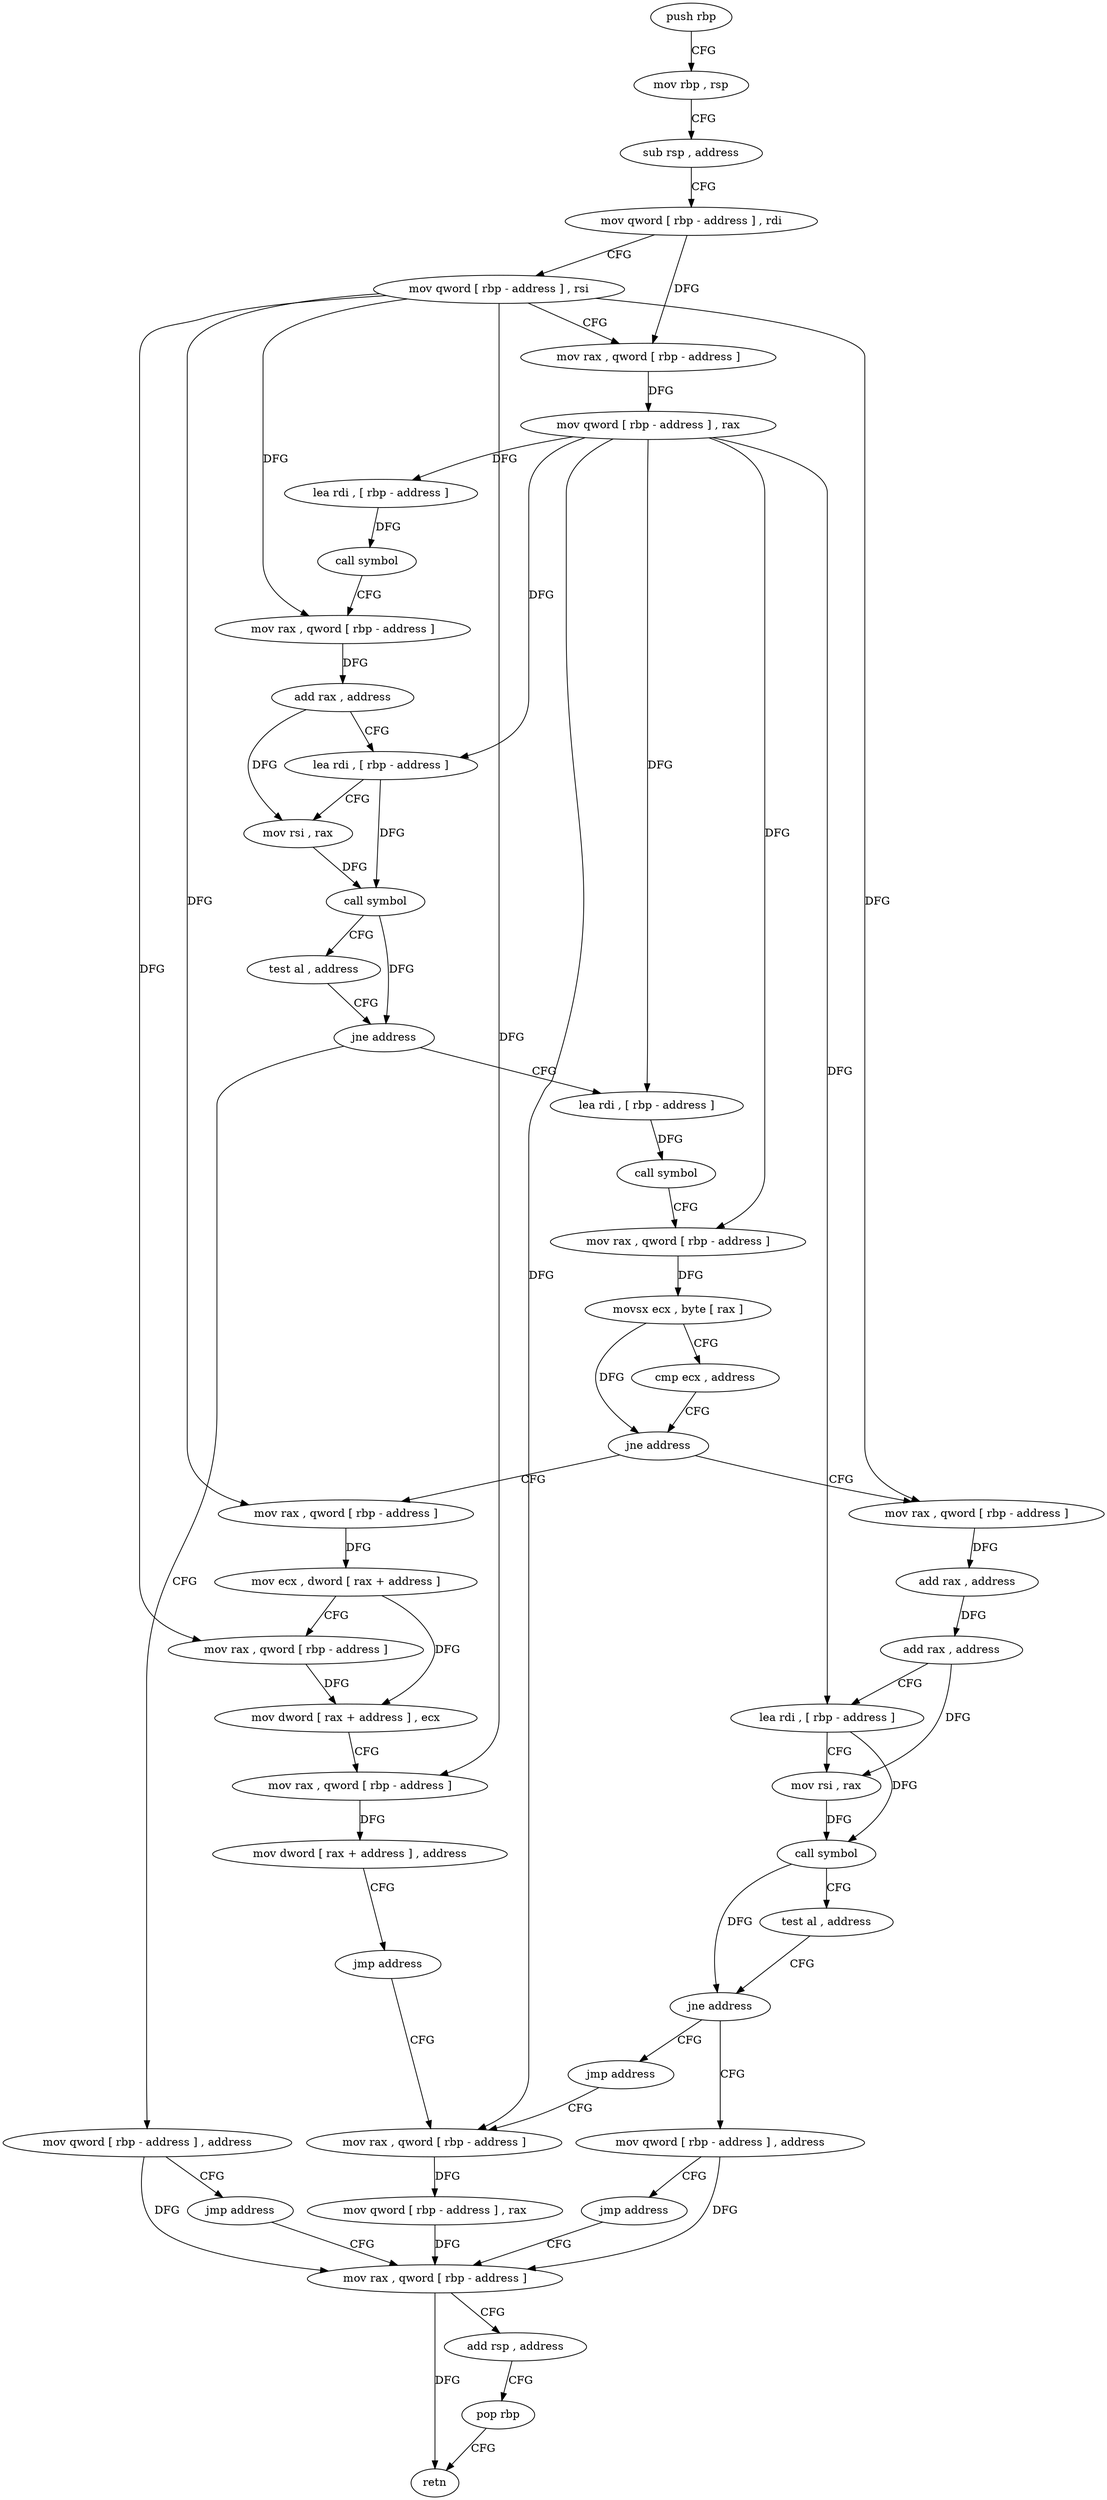 digraph "func" {
"182688" [label = "push rbp" ]
"182689" [label = "mov rbp , rsp" ]
"182692" [label = "sub rsp , address" ]
"182696" [label = "mov qword [ rbp - address ] , rdi" ]
"182700" [label = "mov qword [ rbp - address ] , rsi" ]
"182704" [label = "mov rax , qword [ rbp - address ]" ]
"182708" [label = "mov qword [ rbp - address ] , rax" ]
"182712" [label = "lea rdi , [ rbp - address ]" ]
"182716" [label = "call symbol" ]
"182721" [label = "mov rax , qword [ rbp - address ]" ]
"182725" [label = "add rax , address" ]
"182731" [label = "lea rdi , [ rbp - address ]" ]
"182735" [label = "mov rsi , rax" ]
"182738" [label = "call symbol" ]
"182743" [label = "test al , address" ]
"182745" [label = "jne address" ]
"182764" [label = "lea rdi , [ rbp - address ]" ]
"182751" [label = "mov qword [ rbp - address ] , address" ]
"182768" [label = "call symbol" ]
"182773" [label = "mov rax , qword [ rbp - address ]" ]
"182777" [label = "movsx ecx , byte [ rax ]" ]
"182780" [label = "cmp ecx , address" ]
"182783" [label = "jne address" ]
"182819" [label = "mov rax , qword [ rbp - address ]" ]
"182789" [label = "mov rax , qword [ rbp - address ]" ]
"182759" [label = "jmp address" ]
"182881" [label = "mov rax , qword [ rbp - address ]" ]
"182823" [label = "add rax , address" ]
"182829" [label = "add rax , address" ]
"182835" [label = "lea rdi , [ rbp - address ]" ]
"182839" [label = "mov rsi , rax" ]
"182842" [label = "call symbol" ]
"182847" [label = "test al , address" ]
"182849" [label = "jne address" ]
"182868" [label = "jmp address" ]
"182855" [label = "mov qword [ rbp - address ] , address" ]
"182793" [label = "mov ecx , dword [ rax + address ]" ]
"182796" [label = "mov rax , qword [ rbp - address ]" ]
"182800" [label = "mov dword [ rax + address ] , ecx" ]
"182803" [label = "mov rax , qword [ rbp - address ]" ]
"182807" [label = "mov dword [ rax + address ] , address" ]
"182814" [label = "jmp address" ]
"182873" [label = "mov rax , qword [ rbp - address ]" ]
"182885" [label = "add rsp , address" ]
"182889" [label = "pop rbp" ]
"182890" [label = "retn" ]
"182863" [label = "jmp address" ]
"182877" [label = "mov qword [ rbp - address ] , rax" ]
"182688" -> "182689" [ label = "CFG" ]
"182689" -> "182692" [ label = "CFG" ]
"182692" -> "182696" [ label = "CFG" ]
"182696" -> "182700" [ label = "CFG" ]
"182696" -> "182704" [ label = "DFG" ]
"182700" -> "182704" [ label = "CFG" ]
"182700" -> "182721" [ label = "DFG" ]
"182700" -> "182819" [ label = "DFG" ]
"182700" -> "182789" [ label = "DFG" ]
"182700" -> "182796" [ label = "DFG" ]
"182700" -> "182803" [ label = "DFG" ]
"182704" -> "182708" [ label = "DFG" ]
"182708" -> "182712" [ label = "DFG" ]
"182708" -> "182773" [ label = "DFG" ]
"182708" -> "182873" [ label = "DFG" ]
"182708" -> "182731" [ label = "DFG" ]
"182708" -> "182764" [ label = "DFG" ]
"182708" -> "182835" [ label = "DFG" ]
"182712" -> "182716" [ label = "DFG" ]
"182716" -> "182721" [ label = "CFG" ]
"182721" -> "182725" [ label = "DFG" ]
"182725" -> "182731" [ label = "CFG" ]
"182725" -> "182735" [ label = "DFG" ]
"182731" -> "182735" [ label = "CFG" ]
"182731" -> "182738" [ label = "DFG" ]
"182735" -> "182738" [ label = "DFG" ]
"182738" -> "182743" [ label = "CFG" ]
"182738" -> "182745" [ label = "DFG" ]
"182743" -> "182745" [ label = "CFG" ]
"182745" -> "182764" [ label = "CFG" ]
"182745" -> "182751" [ label = "CFG" ]
"182764" -> "182768" [ label = "DFG" ]
"182751" -> "182759" [ label = "CFG" ]
"182751" -> "182881" [ label = "DFG" ]
"182768" -> "182773" [ label = "CFG" ]
"182773" -> "182777" [ label = "DFG" ]
"182777" -> "182780" [ label = "CFG" ]
"182777" -> "182783" [ label = "DFG" ]
"182780" -> "182783" [ label = "CFG" ]
"182783" -> "182819" [ label = "CFG" ]
"182783" -> "182789" [ label = "CFG" ]
"182819" -> "182823" [ label = "DFG" ]
"182789" -> "182793" [ label = "DFG" ]
"182759" -> "182881" [ label = "CFG" ]
"182881" -> "182885" [ label = "CFG" ]
"182881" -> "182890" [ label = "DFG" ]
"182823" -> "182829" [ label = "DFG" ]
"182829" -> "182835" [ label = "CFG" ]
"182829" -> "182839" [ label = "DFG" ]
"182835" -> "182839" [ label = "CFG" ]
"182835" -> "182842" [ label = "DFG" ]
"182839" -> "182842" [ label = "DFG" ]
"182842" -> "182847" [ label = "CFG" ]
"182842" -> "182849" [ label = "DFG" ]
"182847" -> "182849" [ label = "CFG" ]
"182849" -> "182868" [ label = "CFG" ]
"182849" -> "182855" [ label = "CFG" ]
"182868" -> "182873" [ label = "CFG" ]
"182855" -> "182863" [ label = "CFG" ]
"182855" -> "182881" [ label = "DFG" ]
"182793" -> "182796" [ label = "CFG" ]
"182793" -> "182800" [ label = "DFG" ]
"182796" -> "182800" [ label = "DFG" ]
"182800" -> "182803" [ label = "CFG" ]
"182803" -> "182807" [ label = "DFG" ]
"182807" -> "182814" [ label = "CFG" ]
"182814" -> "182873" [ label = "CFG" ]
"182873" -> "182877" [ label = "DFG" ]
"182885" -> "182889" [ label = "CFG" ]
"182889" -> "182890" [ label = "CFG" ]
"182863" -> "182881" [ label = "CFG" ]
"182877" -> "182881" [ label = "DFG" ]
}
